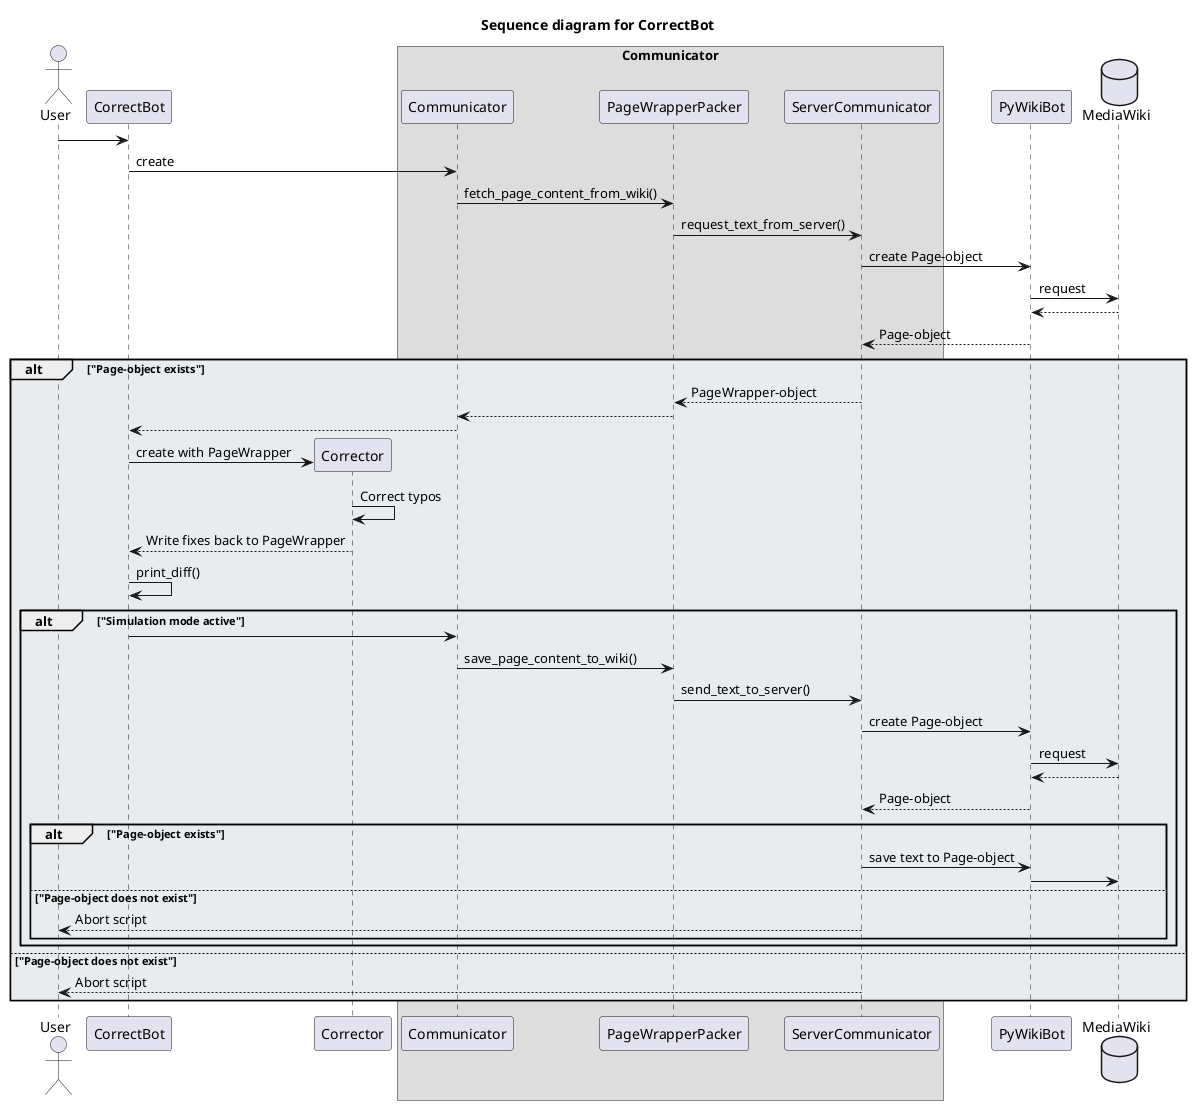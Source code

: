 @startuml

title Sequence diagram for CorrectBot

actor User
participant CorrectBot
participant Corrector
box "Communicator"
  participant Communicator
  participant PageWrapperPacker
  participant ServerCommunicator
end box
participant PyWikiBot
database MediaWiki

    User -> CorrectBot
    CorrectBot -> Communicator: create
    Communicator -> PageWrapperPacker: fetch_page_content_from_wiki()
    PageWrapperPacker -> ServerCommunicator: request_text_from_server()
    ServerCommunicator -> PyWikiBot: create Page-object
    PyWikiBot -> MediaWiki: request
    PyWikiBot <-- MediaWiki
    ServerCommunicator <-- PyWikiBot: Page-object
    alt #E9ECEF "Page-object exists"

      PageWrapperPacker <-- ServerCommunicator: PageWrapper-object
      Communicator <-- PageWrapperPacker
      CorrectBot <-- Communicator

      create Corrector
      CorrectBot -> Corrector:  create with PageWrapper

      Corrector -> Corrector: Correct typos
      CorrectBot <-- Corrector: Write fixes back to PageWrapper
      CorrectBot -> CorrectBot: print_diff()

      alt "Simulation mode active"
        CorrectBot -> Communicator
        Communicator -> PageWrapperPacker: save_page_content_to_wiki()
        PageWrapperPacker -> ServerCommunicator: send_text_to_server()
        ServerCommunicator -> PyWikiBot: create Page-object
        PyWikiBot -> MediaWiki: request
        PyWikiBot <-- MediaWiki
        ServerCommunicator <-- PyWikiBot: Page-object

        alt #E9ECEF "Page-object exists"
          ServerCommunicator -> PyWikiBot: save text to Page-object
          PyWikiBot -> MediaWiki
        else "Page-object does not exist"
          User <-- ServerCommunicator: Abort script
        end
      end

    else "Page-object does not exist"
      User <-- ServerCommunicator : Abort script
    end

@enduml